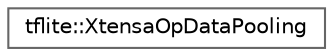 digraph "Graphical Class Hierarchy"
{
 // LATEX_PDF_SIZE
  bgcolor="transparent";
  edge [fontname=Helvetica,fontsize=10,labelfontname=Helvetica,labelfontsize=10];
  node [fontname=Helvetica,fontsize=10,shape=box,height=0.2,width=0.4];
  rankdir="LR";
  Node0 [id="Node000000",label="tflite::XtensaOpDataPooling",height=0.2,width=0.4,color="grey40", fillcolor="white", style="filled",URL="$structtflite_1_1_xtensa_op_data_pooling.html",tooltip=" "];
}
